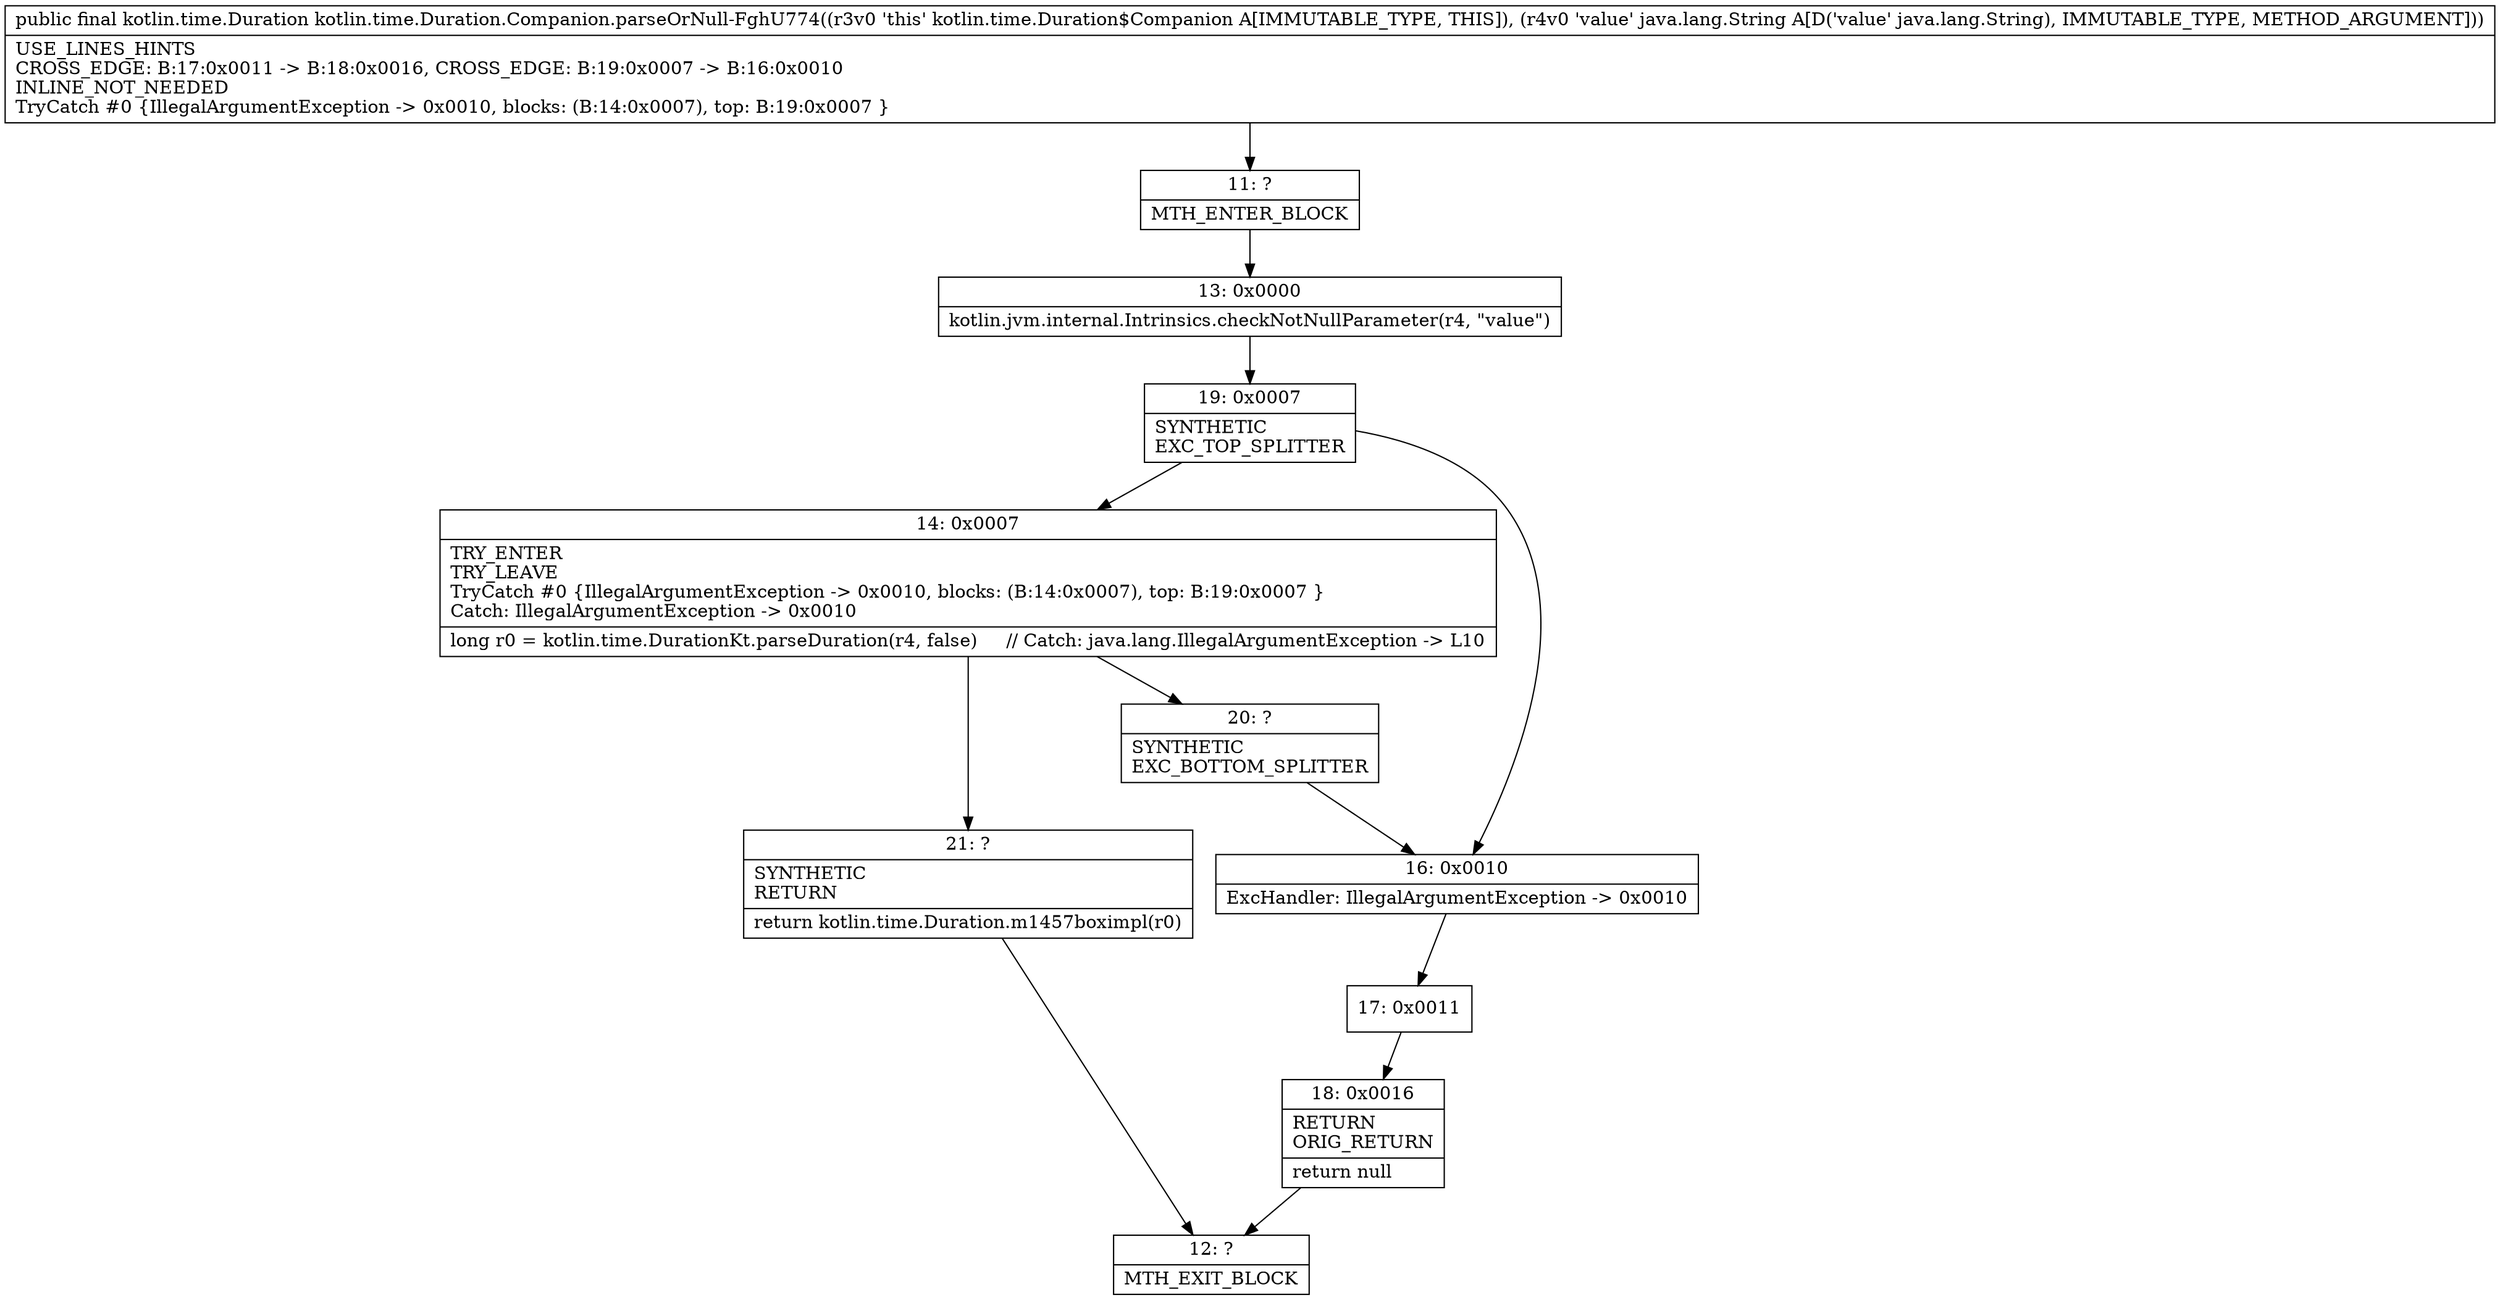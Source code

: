 digraph "CFG forkotlin.time.Duration.Companion.parseOrNull\-FghU774(Ljava\/lang\/String;)Lkotlin\/time\/Duration;" {
Node_11 [shape=record,label="{11\:\ ?|MTH_ENTER_BLOCK\l}"];
Node_13 [shape=record,label="{13\:\ 0x0000|kotlin.jvm.internal.Intrinsics.checkNotNullParameter(r4, \"value\")\l}"];
Node_19 [shape=record,label="{19\:\ 0x0007|SYNTHETIC\lEXC_TOP_SPLITTER\l}"];
Node_14 [shape=record,label="{14\:\ 0x0007|TRY_ENTER\lTRY_LEAVE\lTryCatch #0 \{IllegalArgumentException \-\> 0x0010, blocks: (B:14:0x0007), top: B:19:0x0007 \}\lCatch: IllegalArgumentException \-\> 0x0010\l|long r0 = kotlin.time.DurationKt.parseDuration(r4, false)     \/\/ Catch: java.lang.IllegalArgumentException \-\> L10\l}"];
Node_20 [shape=record,label="{20\:\ ?|SYNTHETIC\lEXC_BOTTOM_SPLITTER\l}"];
Node_21 [shape=record,label="{21\:\ ?|SYNTHETIC\lRETURN\l|return kotlin.time.Duration.m1457boximpl(r0)\l}"];
Node_12 [shape=record,label="{12\:\ ?|MTH_EXIT_BLOCK\l}"];
Node_16 [shape=record,label="{16\:\ 0x0010|ExcHandler: IllegalArgumentException \-\> 0x0010\l}"];
Node_17 [shape=record,label="{17\:\ 0x0011}"];
Node_18 [shape=record,label="{18\:\ 0x0016|RETURN\lORIG_RETURN\l|return null\l}"];
MethodNode[shape=record,label="{public final kotlin.time.Duration kotlin.time.Duration.Companion.parseOrNull\-FghU774((r3v0 'this' kotlin.time.Duration$Companion A[IMMUTABLE_TYPE, THIS]), (r4v0 'value' java.lang.String A[D('value' java.lang.String), IMMUTABLE_TYPE, METHOD_ARGUMENT]))  | USE_LINES_HINTS\lCROSS_EDGE: B:17:0x0011 \-\> B:18:0x0016, CROSS_EDGE: B:19:0x0007 \-\> B:16:0x0010\lINLINE_NOT_NEEDED\lTryCatch #0 \{IllegalArgumentException \-\> 0x0010, blocks: (B:14:0x0007), top: B:19:0x0007 \}\l}"];
MethodNode -> Node_11;Node_11 -> Node_13;
Node_13 -> Node_19;
Node_19 -> Node_14;
Node_19 -> Node_16;
Node_14 -> Node_20;
Node_14 -> Node_21;
Node_20 -> Node_16;
Node_21 -> Node_12;
Node_16 -> Node_17;
Node_17 -> Node_18;
Node_18 -> Node_12;
}

